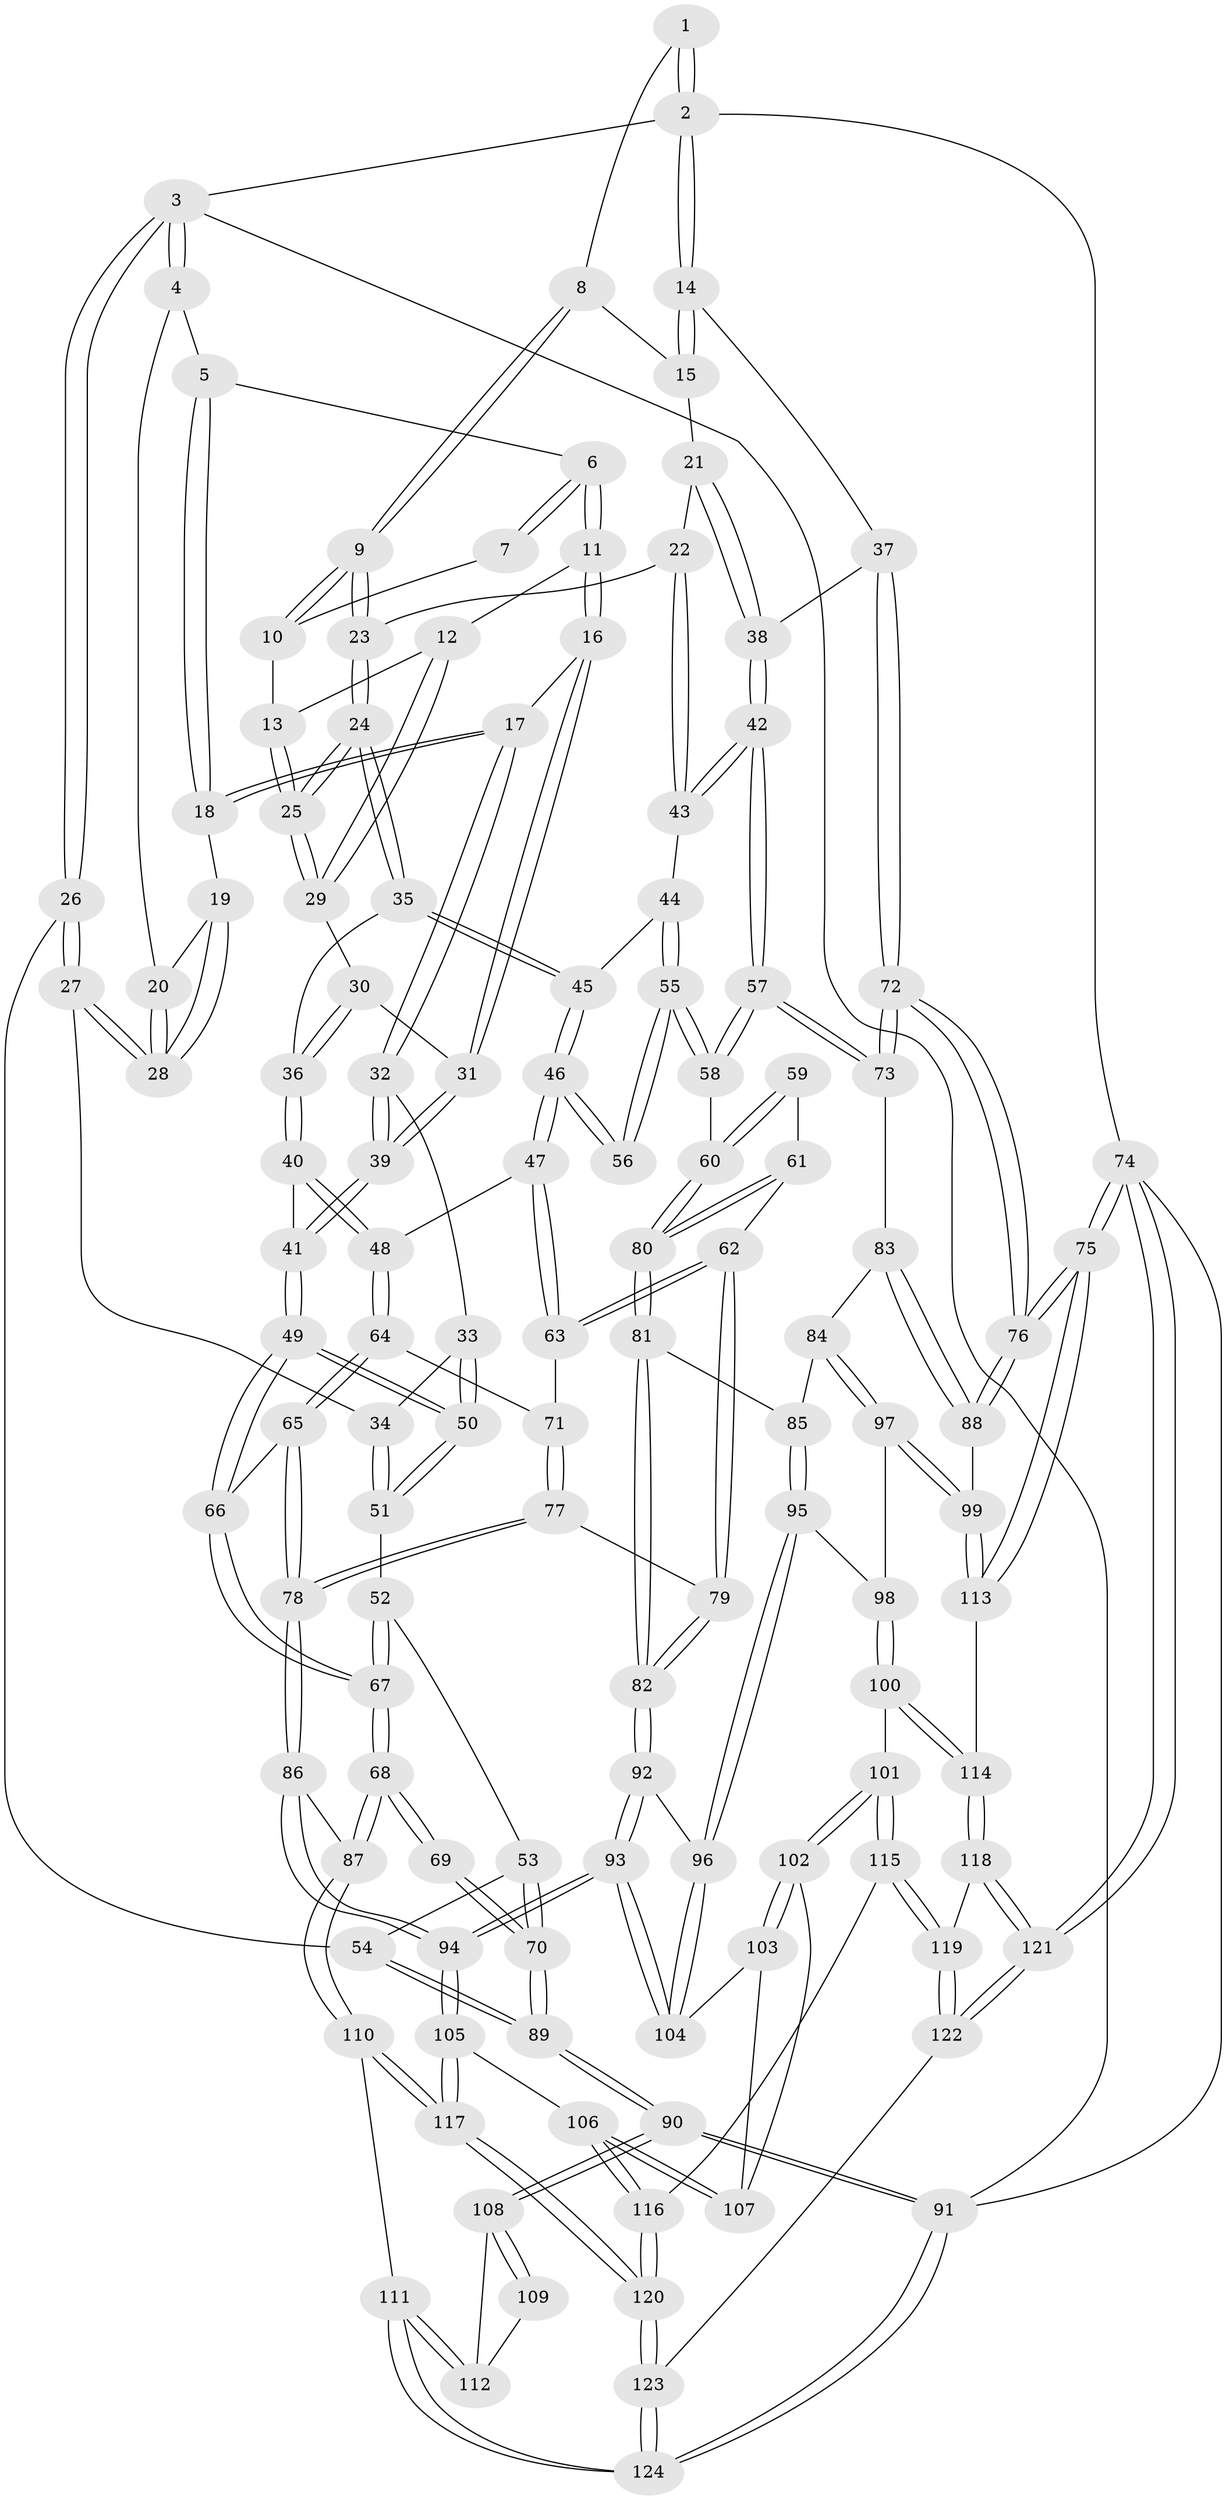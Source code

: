 // coarse degree distribution, {3: 0.4473684210526316, 6: 0.02631578947368421, 5: 0.13157894736842105, 4: 0.3684210526315789, 2: 0.02631578947368421}
// Generated by graph-tools (version 1.1) at 2025/54/03/04/25 22:54:36]
// undirected, 124 vertices, 307 edges
graph export_dot {
  node [color=gray90,style=filled];
  1 [pos="+0.7484748057431394+0"];
  2 [pos="+1+0"];
  3 [pos="+0+0"];
  4 [pos="+0.13273190126574705+0"];
  5 [pos="+0.13564700194334603+0"];
  6 [pos="+0.15994204518950367+0"];
  7 [pos="+0.5423672652784933+0"];
  8 [pos="+0.6984131917862489+0"];
  9 [pos="+0.6722328316400968+0.06012489240860994"];
  10 [pos="+0.5081582680463086+0.025195032516035807"];
  11 [pos="+0.3711427054647548+0.07999898213124551"];
  12 [pos="+0.37311021524277194+0.08058585770713565"];
  13 [pos="+0.4802252422160576+0.08520828588816676"];
  14 [pos="+1+0"];
  15 [pos="+0.8214395562107745+0.10808870290695027"];
  16 [pos="+0.33268818940431877+0.150649011502735"];
  17 [pos="+0.25830624248622586+0.20072304186542575"];
  18 [pos="+0.23001466550939326+0.17557250362555854"];
  19 [pos="+0.22323795161107335+0.17554425559095685"];
  20 [pos="+0.11743966226025837+0.127880122181921"];
  21 [pos="+0.7815807919679639+0.1905504685281035"];
  22 [pos="+0.6939063974303744+0.19780071580242417"];
  23 [pos="+0.649939075857949+0.1791096284126861"];
  24 [pos="+0.599636211803367+0.2012640477544123"];
  25 [pos="+0.5720595284922465+0.17907200321085698"];
  26 [pos="+0+0.27128227374483044"];
  27 [pos="+0.04411880849568144+0.26655036893449957"];
  28 [pos="+0.08324405368725028+0.2165857936184881"];
  29 [pos="+0.4243783718159337+0.17721094050025515"];
  30 [pos="+0.41929423140667316+0.23020001360810372"];
  31 [pos="+0.39326332983034745+0.2425952062194659"];
  32 [pos="+0.2540182140229401+0.27917187354243617"];
  33 [pos="+0.210726780990345+0.3043994851196955"];
  34 [pos="+0.11323400247200335+0.3067561940717323"];
  35 [pos="+0.5762336845835346+0.2406482070159855"];
  36 [pos="+0.5631639780097313+0.24303271538703608"];
  37 [pos="+1+0.04254478858076676"];
  38 [pos="+0.929652546660929+0.24915835896976657"];
  39 [pos="+0.35452867569921886+0.3269197338911449"];
  40 [pos="+0.3689540581888626+0.34957908950666583"];
  41 [pos="+0.3682573335639694+0.3489205020221987"];
  42 [pos="+0.8511650583838496+0.41654694264616465"];
  43 [pos="+0.7261672876420624+0.27758066344717197"];
  44 [pos="+0.6893788446590453+0.37632511257937806"];
  45 [pos="+0.5763013355649416+0.30860333441078136"];
  46 [pos="+0.5594412164382366+0.3587570666118174"];
  47 [pos="+0.5313483722302565+0.4027422284736151"];
  48 [pos="+0.3756601316748593+0.3622957232067102"];
  49 [pos="+0.23207726185679725+0.4325146848640848"];
  50 [pos="+0.22942813946106946+0.428996670180246"];
  51 [pos="+0.12355057655466932+0.41670895359574606"];
  52 [pos="+0.12095164850649388+0.4223077606650886"];
  53 [pos="+0.0854809899012949+0.44436657655181894"];
  54 [pos="+0+0.3759645319658466"];
  55 [pos="+0.6982782097403826+0.3934336868756884"];
  56 [pos="+0.6247187874522523+0.4024498147615962"];
  57 [pos="+0.8506112536080329+0.42210438518652743"];
  58 [pos="+0.7394362406788154+0.4452462336737157"];
  59 [pos="+0.6276281890138241+0.40715665618685565"];
  60 [pos="+0.71065168865014+0.4712582385208771"];
  61 [pos="+0.62964786883079+0.49157211562972886"];
  62 [pos="+0.5775045849771829+0.47309565095473277"];
  63 [pos="+0.531370195795061+0.40313790887430595"];
  64 [pos="+0.36972598782857774+0.43830283699542516"];
  65 [pos="+0.3484856604111249+0.47512228723863964"];
  66 [pos="+0.24959797463526165+0.5109717711453465"];
  67 [pos="+0.20348154824621012+0.5928238757648664"];
  68 [pos="+0.19273323750807653+0.6289643755495109"];
  69 [pos="+0.1773654378150326+0.6301414809316673"];
  70 [pos="+0.062429216917632986+0.6144020914752719"];
  71 [pos="+0.46801715464539645+0.48185652398029066"];
  72 [pos="+1+0.5020847848550803"];
  73 [pos="+0.877074728574057+0.4576141283826343"];
  74 [pos="+1+1"];
  75 [pos="+1+0.908765574909015"];
  76 [pos="+1+0.6222699150884485"];
  77 [pos="+0.468880226652529+0.5819791599523371"];
  78 [pos="+0.4368691145543394+0.6074016254078963"];
  79 [pos="+0.5105738119023837+0.5755004227628352"];
  80 [pos="+0.674122388791353+0.5130778735850331"];
  81 [pos="+0.6737048985558728+0.5367085003270711"];
  82 [pos="+0.6258708961957691+0.6160900275735973"];
  83 [pos="+0.8714166613086223+0.4971235153673728"];
  84 [pos="+0.7975360804099648+0.6138064914776253"];
  85 [pos="+0.7969651742998376+0.613834337830375"];
  86 [pos="+0.40322129583911676+0.6733894421717724"];
  87 [pos="+0.27722571913568744+0.7005043405208079"];
  88 [pos="+0.9435452954442698+0.6355078535901575"];
  89 [pos="+0+0.6375093797780886"];
  90 [pos="+0+0.9677048733362952"];
  91 [pos="+0+1"];
  92 [pos="+0.6259383743347416+0.6164523455646509"];
  93 [pos="+0.5292259402383396+0.7283334886164072"];
  94 [pos="+0.4961207790434702+0.7554025901435155"];
  95 [pos="+0.6927941986082828+0.694380249493644"];
  96 [pos="+0.6857950994312774+0.6938732600869921"];
  97 [pos="+0.8693629221973527+0.7090404650644582"];
  98 [pos="+0.7060185682655721+0.7051213664758702"];
  99 [pos="+0.8694396802943352+0.7091132550528209"];
  100 [pos="+0.7949904374191256+0.8223139828896397"];
  101 [pos="+0.7351451793546782+0.8268185056066648"];
  102 [pos="+0.7165796468319895+0.8131730175035132"];
  103 [pos="+0.6707958099403865+0.71993334826784"];
  104 [pos="+0.675589734442341+0.7088282810851158"];
  105 [pos="+0.5171529794481248+0.8092171655793978"];
  106 [pos="+0.5715752704318191+0.8299554597557406"];
  107 [pos="+0.638708313681696+0.775379799393504"];
  108 [pos="+0.0070103136487277605+0.8656910739570277"];
  109 [pos="+0.13326701495304472+0.7185098937567506"];
  110 [pos="+0.26106303762213073+0.8642933108641543"];
  111 [pos="+0.25412243078734914+0.8703731095111542"];
  112 [pos="+0.10698828946742905+0.853343530521158"];
  113 [pos="+0.8771517474054946+0.7783135715254371"];
  114 [pos="+0.816351328526415+0.8300527735315968"];
  115 [pos="+0.6304313183502325+0.8844662370491019"];
  116 [pos="+0.6041154204197595+0.8707533103854301"];
  117 [pos="+0.4160312428577063+0.929532944165254"];
  118 [pos="+0.815564933848404+0.8528471985940286"];
  119 [pos="+0.6920991237691608+0.9759233822958091"];
  120 [pos="+0.47720793727575983+1"];
  121 [pos="+1+1"];
  122 [pos="+0.7021641248662728+1"];
  123 [pos="+0.4889625370232954+1"];
  124 [pos="+0.06902412175913807+1"];
  1 -- 2;
  1 -- 2;
  1 -- 8;
  2 -- 3;
  2 -- 14;
  2 -- 14;
  2 -- 74;
  3 -- 4;
  3 -- 4;
  3 -- 26;
  3 -- 26;
  3 -- 91;
  4 -- 5;
  4 -- 20;
  5 -- 6;
  5 -- 18;
  5 -- 18;
  6 -- 7;
  6 -- 7;
  6 -- 11;
  6 -- 11;
  7 -- 10;
  8 -- 9;
  8 -- 9;
  8 -- 15;
  9 -- 10;
  9 -- 10;
  9 -- 23;
  9 -- 23;
  10 -- 13;
  11 -- 12;
  11 -- 16;
  11 -- 16;
  12 -- 13;
  12 -- 29;
  12 -- 29;
  13 -- 25;
  13 -- 25;
  14 -- 15;
  14 -- 15;
  14 -- 37;
  15 -- 21;
  16 -- 17;
  16 -- 31;
  16 -- 31;
  17 -- 18;
  17 -- 18;
  17 -- 32;
  17 -- 32;
  18 -- 19;
  19 -- 20;
  19 -- 28;
  19 -- 28;
  20 -- 28;
  20 -- 28;
  21 -- 22;
  21 -- 38;
  21 -- 38;
  22 -- 23;
  22 -- 43;
  22 -- 43;
  23 -- 24;
  23 -- 24;
  24 -- 25;
  24 -- 25;
  24 -- 35;
  24 -- 35;
  25 -- 29;
  25 -- 29;
  26 -- 27;
  26 -- 27;
  26 -- 54;
  27 -- 28;
  27 -- 28;
  27 -- 34;
  29 -- 30;
  30 -- 31;
  30 -- 36;
  30 -- 36;
  31 -- 39;
  31 -- 39;
  32 -- 33;
  32 -- 39;
  32 -- 39;
  33 -- 34;
  33 -- 50;
  33 -- 50;
  34 -- 51;
  34 -- 51;
  35 -- 36;
  35 -- 45;
  35 -- 45;
  36 -- 40;
  36 -- 40;
  37 -- 38;
  37 -- 72;
  37 -- 72;
  38 -- 42;
  38 -- 42;
  39 -- 41;
  39 -- 41;
  40 -- 41;
  40 -- 48;
  40 -- 48;
  41 -- 49;
  41 -- 49;
  42 -- 43;
  42 -- 43;
  42 -- 57;
  42 -- 57;
  43 -- 44;
  44 -- 45;
  44 -- 55;
  44 -- 55;
  45 -- 46;
  45 -- 46;
  46 -- 47;
  46 -- 47;
  46 -- 56;
  46 -- 56;
  47 -- 48;
  47 -- 63;
  47 -- 63;
  48 -- 64;
  48 -- 64;
  49 -- 50;
  49 -- 50;
  49 -- 66;
  49 -- 66;
  50 -- 51;
  50 -- 51;
  51 -- 52;
  52 -- 53;
  52 -- 67;
  52 -- 67;
  53 -- 54;
  53 -- 70;
  53 -- 70;
  54 -- 89;
  54 -- 89;
  55 -- 56;
  55 -- 56;
  55 -- 58;
  55 -- 58;
  57 -- 58;
  57 -- 58;
  57 -- 73;
  57 -- 73;
  58 -- 60;
  59 -- 60;
  59 -- 60;
  59 -- 61;
  60 -- 80;
  60 -- 80;
  61 -- 62;
  61 -- 80;
  61 -- 80;
  62 -- 63;
  62 -- 63;
  62 -- 79;
  62 -- 79;
  63 -- 71;
  64 -- 65;
  64 -- 65;
  64 -- 71;
  65 -- 66;
  65 -- 78;
  65 -- 78;
  66 -- 67;
  66 -- 67;
  67 -- 68;
  67 -- 68;
  68 -- 69;
  68 -- 69;
  68 -- 87;
  68 -- 87;
  69 -- 70;
  69 -- 70;
  70 -- 89;
  70 -- 89;
  71 -- 77;
  71 -- 77;
  72 -- 73;
  72 -- 73;
  72 -- 76;
  72 -- 76;
  73 -- 83;
  74 -- 75;
  74 -- 75;
  74 -- 121;
  74 -- 121;
  74 -- 91;
  75 -- 76;
  75 -- 76;
  75 -- 113;
  75 -- 113;
  76 -- 88;
  76 -- 88;
  77 -- 78;
  77 -- 78;
  77 -- 79;
  78 -- 86;
  78 -- 86;
  79 -- 82;
  79 -- 82;
  80 -- 81;
  80 -- 81;
  81 -- 82;
  81 -- 82;
  81 -- 85;
  82 -- 92;
  82 -- 92;
  83 -- 84;
  83 -- 88;
  83 -- 88;
  84 -- 85;
  84 -- 97;
  84 -- 97;
  85 -- 95;
  85 -- 95;
  86 -- 87;
  86 -- 94;
  86 -- 94;
  87 -- 110;
  87 -- 110;
  88 -- 99;
  89 -- 90;
  89 -- 90;
  90 -- 91;
  90 -- 91;
  90 -- 108;
  90 -- 108;
  91 -- 124;
  91 -- 124;
  92 -- 93;
  92 -- 93;
  92 -- 96;
  93 -- 94;
  93 -- 94;
  93 -- 104;
  93 -- 104;
  94 -- 105;
  94 -- 105;
  95 -- 96;
  95 -- 96;
  95 -- 98;
  96 -- 104;
  96 -- 104;
  97 -- 98;
  97 -- 99;
  97 -- 99;
  98 -- 100;
  98 -- 100;
  99 -- 113;
  99 -- 113;
  100 -- 101;
  100 -- 114;
  100 -- 114;
  101 -- 102;
  101 -- 102;
  101 -- 115;
  101 -- 115;
  102 -- 103;
  102 -- 103;
  102 -- 107;
  103 -- 104;
  103 -- 107;
  105 -- 106;
  105 -- 117;
  105 -- 117;
  106 -- 107;
  106 -- 107;
  106 -- 116;
  106 -- 116;
  108 -- 109;
  108 -- 109;
  108 -- 112;
  109 -- 112;
  110 -- 111;
  110 -- 117;
  110 -- 117;
  111 -- 112;
  111 -- 112;
  111 -- 124;
  111 -- 124;
  113 -- 114;
  114 -- 118;
  114 -- 118;
  115 -- 116;
  115 -- 119;
  115 -- 119;
  116 -- 120;
  116 -- 120;
  117 -- 120;
  117 -- 120;
  118 -- 119;
  118 -- 121;
  118 -- 121;
  119 -- 122;
  119 -- 122;
  120 -- 123;
  120 -- 123;
  121 -- 122;
  121 -- 122;
  122 -- 123;
  123 -- 124;
  123 -- 124;
}
